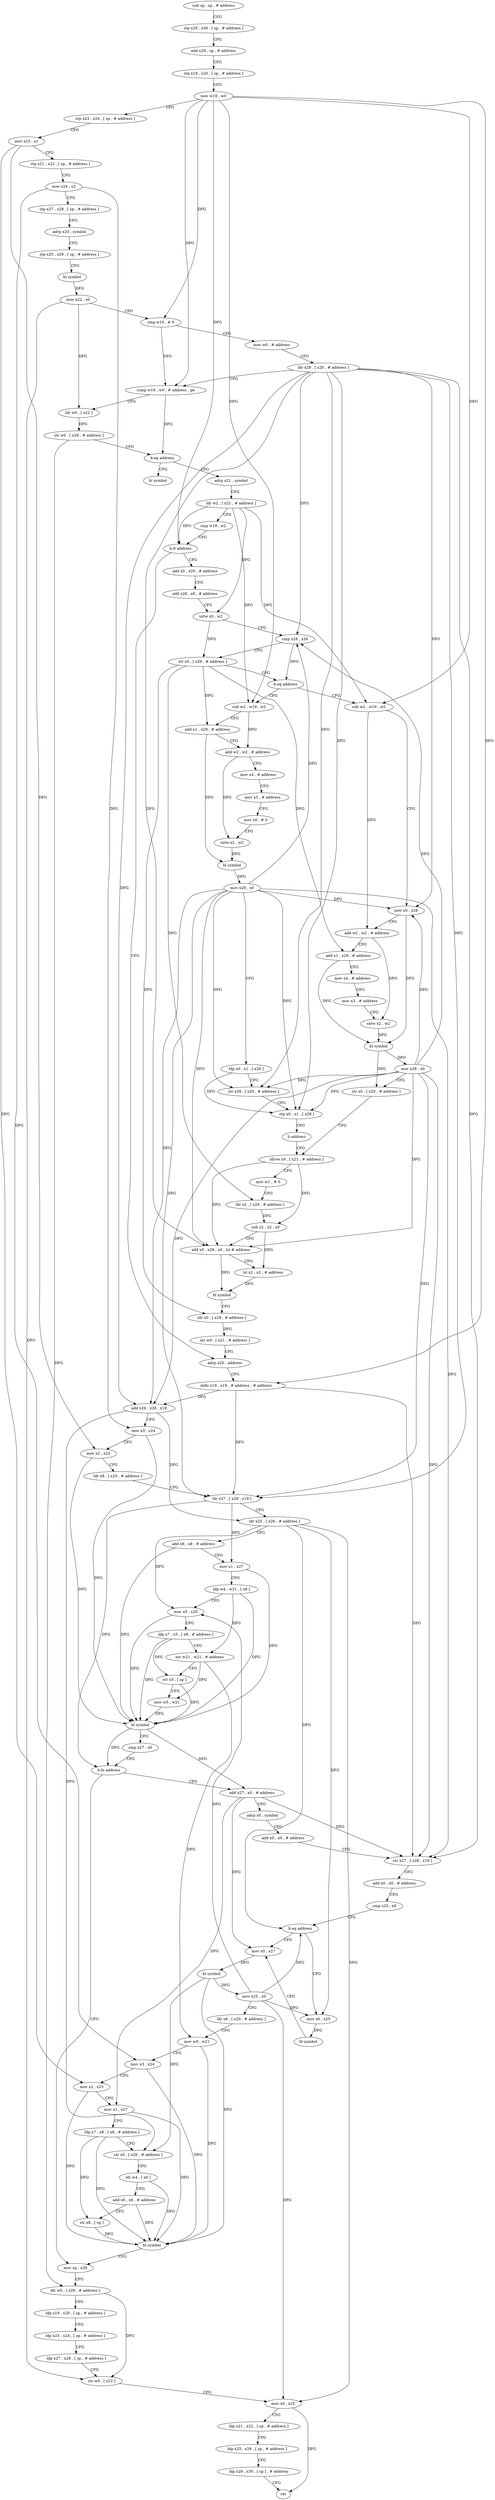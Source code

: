 digraph "func" {
"4233048" [label = "sub sp , sp , # address" ]
"4233052" [label = "stp x29 , x30 , [ sp , # address ]" ]
"4233056" [label = "add x29 , sp , # address" ]
"4233060" [label = "stp x19 , x20 , [ sp , # address ]" ]
"4233064" [label = "mov w19 , w0" ]
"4233068" [label = "stp x23 , x24 , [ sp , # address ]" ]
"4233072" [label = "mov x23 , x1" ]
"4233076" [label = "stp x21 , x22 , [ sp , # address ]" ]
"4233080" [label = "mov x24 , x2" ]
"4233084" [label = "stp x27 , x28 , [ sp , # address ]" ]
"4233088" [label = "adrp x20 , symbol" ]
"4233092" [label = "stp x25 , x26 , [ sp , # address ]" ]
"4233096" [label = "bl symbol" ]
"4233100" [label = "mov x22 , x0" ]
"4233104" [label = "cmp w19 , # 0" ]
"4233108" [label = "mov w0 , # address" ]
"4233112" [label = "ldr x28 , [ x20 , # address ]" ]
"4233116" [label = "ccmp w19 , w0 , # address , ge" ]
"4233120" [label = "ldr w0 , [ x22 ]" ]
"4233124" [label = "str w0 , [ x29 , # address ]" ]
"4233128" [label = "b.eq address" ]
"4233516" [label = "bl symbol" ]
"4233132" [label = "adrp x21 , symbol" ]
"4233136" [label = "ldr w2 , [ x21 , # address ]" ]
"4233140" [label = "cmp w19 , w2" ]
"4233144" [label = "b.lt address" ]
"4233248" [label = "adrp x20 , address" ]
"4233148" [label = "add x0 , x20 , # address" ]
"4233252" [label = "sbfiz x19 , x19 , # address , # address" ]
"4233256" [label = "add x26 , x28 , x19" ]
"4233260" [label = "mov x3 , x24" ]
"4233264" [label = "mov x2 , x23" ]
"4233268" [label = "ldr x8 , [ x20 , # address ]" ]
"4233272" [label = "ldr x27 , [ x28 , x19 ]" ]
"4233276" [label = "ldr x25 , [ x26 , # address ]" ]
"4233280" [label = "add x6 , x8 , # address" ]
"4233284" [label = "mov x1 , x27" ]
"4233288" [label = "ldp w4 , w21 , [ x8 ]" ]
"4233292" [label = "mov x0 , x25" ]
"4233296" [label = "ldp x7 , x5 , [ x8 , # address ]" ]
"4233300" [label = "orr w21 , w21 , # address" ]
"4233304" [label = "str x5 , [ sp ]" ]
"4233308" [label = "mov w5 , w21" ]
"4233312" [label = "bl symbol" ]
"4233316" [label = "cmp x27 , x0" ]
"4233320" [label = "b.hi address" ]
"4233416" [label = "mov sp , x29" ]
"4233324" [label = "add x27 , x0 , # address" ]
"4233152" [label = "add x26 , x0 , # address" ]
"4233156" [label = "sxtw x0 , w2" ]
"4233160" [label = "cmp x28 , x26" ]
"4233164" [label = "str x0 , [ x29 , # address ]" ]
"4233168" [label = "b.eq address" ]
"4233464" [label = "sub w2 , w19 , w2" ]
"4233172" [label = "sub w2 , w19 , w2" ]
"4233420" [label = "ldr w0 , [ x29 , # address ]" ]
"4233424" [label = "ldp x19 , x20 , [ sp , # address ]" ]
"4233428" [label = "ldp x23 , x24 , [ sp , # address ]" ]
"4233432" [label = "ldp x27 , x28 , [ sp , # address ]" ]
"4233436" [label = "str w0 , [ x22 ]" ]
"4233440" [label = "mov x0 , x25" ]
"4233444" [label = "ldp x21 , x22 , [ sp , # address ]" ]
"4233448" [label = "ldp x25 , x26 , [ sp , # address ]" ]
"4233452" [label = "ldp x29 , x30 , [ sp ] , # address" ]
"4233456" [label = "ret" ]
"4233328" [label = "adrp x0 , symbol" ]
"4233332" [label = "add x0 , x0 , # address" ]
"4233336" [label = "str x27 , [ x28 , x19 ]" ]
"4233340" [label = "add x0 , x0 , # address" ]
"4233344" [label = "cmp x25 , x0" ]
"4233348" [label = "b.eq address" ]
"4233360" [label = "mov x0 , x27" ]
"4233352" [label = "mov x0 , x25" ]
"4233468" [label = "add x1 , x29 , # address" ]
"4233472" [label = "add w2 , w2 , # address" ]
"4233476" [label = "mov x4 , # address" ]
"4233480" [label = "mov x3 , # address" ]
"4233484" [label = "mov x0 , # 0" ]
"4233488" [label = "sxtw x2 , w2" ]
"4233492" [label = "bl symbol" ]
"4233496" [label = "mov x28 , x0" ]
"4233500" [label = "ldp x0 , x1 , [ x26 ]" ]
"4233504" [label = "str x28 , [ x20 , # address ]" ]
"4233508" [label = "stp x0 , x1 , [ x28 ]" ]
"4233512" [label = "b address" ]
"4233212" [label = "ldrsw x0 , [ x21 , # address ]" ]
"4233176" [label = "mov x0 , x28" ]
"4233180" [label = "add w2 , w2 , # address" ]
"4233184" [label = "add x1 , x29 , # address" ]
"4233188" [label = "mov x4 , # address" ]
"4233192" [label = "mov x3 , # address" ]
"4233196" [label = "sxtw x2 , w2" ]
"4233200" [label = "bl symbol" ]
"4233204" [label = "mov x28 , x0" ]
"4233208" [label = "str x0 , [ x20 , # address ]" ]
"4233364" [label = "bl symbol" ]
"4233368" [label = "mov x25 , x0" ]
"4233372" [label = "ldr x6 , [ x20 , # address ]" ]
"4233376" [label = "mov w5 , w21" ]
"4233380" [label = "mov x3 , x24" ]
"4233384" [label = "mov x2 , x23" ]
"4233388" [label = "mov x1 , x27" ]
"4233392" [label = "ldp x7 , x8 , [ x6 , # address ]" ]
"4233396" [label = "str x0 , [ x26 , # address ]" ]
"4233400" [label = "ldr w4 , [ x6 ]" ]
"4233404" [label = "add x6 , x6 , # address" ]
"4233408" [label = "str x8 , [ sp ]" ]
"4233412" [label = "bl symbol" ]
"4233356" [label = "bl symbol" ]
"4233216" [label = "mov w1 , # 0" ]
"4233220" [label = "ldr x2 , [ x29 , # address ]" ]
"4233224" [label = "sub x2 , x2 , x0" ]
"4233228" [label = "add x0 , x28 , x0 , lsl # address" ]
"4233232" [label = "lsl x2 , x2 , # address" ]
"4233236" [label = "bl symbol" ]
"4233240" [label = "ldr x0 , [ x29 , # address ]" ]
"4233244" [label = "str w0 , [ x21 , # address ]" ]
"4233048" -> "4233052" [ label = "CFG" ]
"4233052" -> "4233056" [ label = "CFG" ]
"4233056" -> "4233060" [ label = "CFG" ]
"4233060" -> "4233064" [ label = "CFG" ]
"4233064" -> "4233068" [ label = "CFG" ]
"4233064" -> "4233104" [ label = "DFG" ]
"4233064" -> "4233116" [ label = "DFG" ]
"4233064" -> "4233144" [ label = "DFG" ]
"4233064" -> "4233252" [ label = "DFG" ]
"4233064" -> "4233464" [ label = "DFG" ]
"4233064" -> "4233172" [ label = "DFG" ]
"4233068" -> "4233072" [ label = "CFG" ]
"4233072" -> "4233076" [ label = "CFG" ]
"4233072" -> "4233264" [ label = "DFG" ]
"4233072" -> "4233384" [ label = "DFG" ]
"4233076" -> "4233080" [ label = "CFG" ]
"4233080" -> "4233084" [ label = "CFG" ]
"4233080" -> "4233260" [ label = "DFG" ]
"4233080" -> "4233380" [ label = "DFG" ]
"4233084" -> "4233088" [ label = "CFG" ]
"4233088" -> "4233092" [ label = "CFG" ]
"4233092" -> "4233096" [ label = "CFG" ]
"4233096" -> "4233100" [ label = "DFG" ]
"4233100" -> "4233104" [ label = "CFG" ]
"4233100" -> "4233120" [ label = "DFG" ]
"4233100" -> "4233436" [ label = "DFG" ]
"4233104" -> "4233108" [ label = "CFG" ]
"4233104" -> "4233116" [ label = "DFG" ]
"4233108" -> "4233112" [ label = "CFG" ]
"4233112" -> "4233116" [ label = "CFG" ]
"4233112" -> "4233256" [ label = "DFG" ]
"4233112" -> "4233272" [ label = "DFG" ]
"4233112" -> "4233160" [ label = "DFG" ]
"4233112" -> "4233336" [ label = "DFG" ]
"4233112" -> "4233504" [ label = "DFG" ]
"4233112" -> "4233508" [ label = "DFG" ]
"4233112" -> "4233176" [ label = "DFG" ]
"4233112" -> "4233228" [ label = "DFG" ]
"4233116" -> "4233120" [ label = "CFG" ]
"4233116" -> "4233128" [ label = "DFG" ]
"4233120" -> "4233124" [ label = "DFG" ]
"4233124" -> "4233128" [ label = "CFG" ]
"4233124" -> "4233420" [ label = "DFG" ]
"4233128" -> "4233516" [ label = "CFG" ]
"4233128" -> "4233132" [ label = "CFG" ]
"4233132" -> "4233136" [ label = "CFG" ]
"4233136" -> "4233140" [ label = "CFG" ]
"4233136" -> "4233144" [ label = "DFG" ]
"4233136" -> "4233156" [ label = "DFG" ]
"4233136" -> "4233464" [ label = "DFG" ]
"4233136" -> "4233172" [ label = "DFG" ]
"4233140" -> "4233144" [ label = "CFG" ]
"4233144" -> "4233248" [ label = "CFG" ]
"4233144" -> "4233148" [ label = "CFG" ]
"4233248" -> "4233252" [ label = "CFG" ]
"4233148" -> "4233152" [ label = "CFG" ]
"4233252" -> "4233256" [ label = "DFG" ]
"4233252" -> "4233272" [ label = "DFG" ]
"4233252" -> "4233336" [ label = "DFG" ]
"4233256" -> "4233260" [ label = "CFG" ]
"4233256" -> "4233276" [ label = "DFG" ]
"4233256" -> "4233396" [ label = "DFG" ]
"4233260" -> "4233264" [ label = "CFG" ]
"4233260" -> "4233312" [ label = "DFG" ]
"4233264" -> "4233268" [ label = "CFG" ]
"4233264" -> "4233312" [ label = "DFG" ]
"4233268" -> "4233272" [ label = "CFG" ]
"4233272" -> "4233276" [ label = "CFG" ]
"4233272" -> "4233284" [ label = "DFG" ]
"4233272" -> "4233320" [ label = "DFG" ]
"4233276" -> "4233280" [ label = "CFG" ]
"4233276" -> "4233292" [ label = "DFG" ]
"4233276" -> "4233440" [ label = "DFG" ]
"4233276" -> "4233348" [ label = "DFG" ]
"4233276" -> "4233352" [ label = "DFG" ]
"4233280" -> "4233284" [ label = "CFG" ]
"4233280" -> "4233312" [ label = "DFG" ]
"4233284" -> "4233288" [ label = "CFG" ]
"4233284" -> "4233312" [ label = "DFG" ]
"4233288" -> "4233292" [ label = "CFG" ]
"4233288" -> "4233312" [ label = "DFG" ]
"4233288" -> "4233300" [ label = "DFG" ]
"4233292" -> "4233296" [ label = "CFG" ]
"4233292" -> "4233312" [ label = "DFG" ]
"4233296" -> "4233300" [ label = "CFG" ]
"4233296" -> "4233312" [ label = "DFG" ]
"4233296" -> "4233304" [ label = "DFG" ]
"4233300" -> "4233304" [ label = "CFG" ]
"4233300" -> "4233308" [ label = "DFG" ]
"4233300" -> "4233376" [ label = "DFG" ]
"4233304" -> "4233308" [ label = "CFG" ]
"4233304" -> "4233312" [ label = "DFG" ]
"4233308" -> "4233312" [ label = "DFG" ]
"4233312" -> "4233316" [ label = "CFG" ]
"4233312" -> "4233320" [ label = "DFG" ]
"4233312" -> "4233324" [ label = "DFG" ]
"4233316" -> "4233320" [ label = "CFG" ]
"4233320" -> "4233416" [ label = "CFG" ]
"4233320" -> "4233324" [ label = "CFG" ]
"4233416" -> "4233420" [ label = "CFG" ]
"4233324" -> "4233328" [ label = "CFG" ]
"4233324" -> "4233336" [ label = "DFG" ]
"4233324" -> "4233360" [ label = "DFG" ]
"4233324" -> "4233388" [ label = "DFG" ]
"4233152" -> "4233156" [ label = "CFG" ]
"4233156" -> "4233160" [ label = "CFG" ]
"4233156" -> "4233164" [ label = "DFG" ]
"4233160" -> "4233164" [ label = "CFG" ]
"4233160" -> "4233168" [ label = "DFG" ]
"4233164" -> "4233168" [ label = "CFG" ]
"4233164" -> "4233220" [ label = "DFG" ]
"4233164" -> "4233240" [ label = "DFG" ]
"4233164" -> "4233468" [ label = "DFG" ]
"4233164" -> "4233184" [ label = "DFG" ]
"4233168" -> "4233464" [ label = "CFG" ]
"4233168" -> "4233172" [ label = "CFG" ]
"4233464" -> "4233468" [ label = "CFG" ]
"4233464" -> "4233472" [ label = "DFG" ]
"4233172" -> "4233176" [ label = "CFG" ]
"4233172" -> "4233180" [ label = "DFG" ]
"4233420" -> "4233424" [ label = "CFG" ]
"4233420" -> "4233436" [ label = "DFG" ]
"4233424" -> "4233428" [ label = "CFG" ]
"4233428" -> "4233432" [ label = "CFG" ]
"4233432" -> "4233436" [ label = "CFG" ]
"4233436" -> "4233440" [ label = "CFG" ]
"4233440" -> "4233444" [ label = "CFG" ]
"4233440" -> "4233456" [ label = "DFG" ]
"4233444" -> "4233448" [ label = "CFG" ]
"4233448" -> "4233452" [ label = "CFG" ]
"4233452" -> "4233456" [ label = "CFG" ]
"4233328" -> "4233332" [ label = "CFG" ]
"4233332" -> "4233336" [ label = "CFG" ]
"4233336" -> "4233340" [ label = "CFG" ]
"4233340" -> "4233344" [ label = "CFG" ]
"4233344" -> "4233348" [ label = "CFG" ]
"4233348" -> "4233360" [ label = "CFG" ]
"4233348" -> "4233352" [ label = "CFG" ]
"4233360" -> "4233364" [ label = "DFG" ]
"4233352" -> "4233356" [ label = "DFG" ]
"4233468" -> "4233472" [ label = "CFG" ]
"4233468" -> "4233492" [ label = "DFG" ]
"4233472" -> "4233476" [ label = "CFG" ]
"4233472" -> "4233488" [ label = "DFG" ]
"4233476" -> "4233480" [ label = "CFG" ]
"4233480" -> "4233484" [ label = "CFG" ]
"4233484" -> "4233488" [ label = "CFG" ]
"4233488" -> "4233492" [ label = "DFG" ]
"4233492" -> "4233496" [ label = "DFG" ]
"4233496" -> "4233500" [ label = "CFG" ]
"4233496" -> "4233160" [ label = "DFG" ]
"4233496" -> "4233256" [ label = "DFG" ]
"4233496" -> "4233272" [ label = "DFG" ]
"4233496" -> "4233336" [ label = "DFG" ]
"4233496" -> "4233504" [ label = "DFG" ]
"4233496" -> "4233508" [ label = "DFG" ]
"4233496" -> "4233176" [ label = "DFG" ]
"4233496" -> "4233228" [ label = "DFG" ]
"4233500" -> "4233504" [ label = "CFG" ]
"4233500" -> "4233508" [ label = "DFG" ]
"4233504" -> "4233508" [ label = "CFG" ]
"4233508" -> "4233512" [ label = "CFG" ]
"4233512" -> "4233212" [ label = "CFG" ]
"4233212" -> "4233216" [ label = "CFG" ]
"4233212" -> "4233224" [ label = "DFG" ]
"4233212" -> "4233228" [ label = "DFG" ]
"4233176" -> "4233180" [ label = "CFG" ]
"4233176" -> "4233200" [ label = "DFG" ]
"4233180" -> "4233184" [ label = "CFG" ]
"4233180" -> "4233196" [ label = "DFG" ]
"4233184" -> "4233188" [ label = "CFG" ]
"4233184" -> "4233200" [ label = "DFG" ]
"4233188" -> "4233192" [ label = "CFG" ]
"4233192" -> "4233196" [ label = "CFG" ]
"4233196" -> "4233200" [ label = "DFG" ]
"4233200" -> "4233204" [ label = "DFG" ]
"4233200" -> "4233208" [ label = "DFG" ]
"4233204" -> "4233208" [ label = "CFG" ]
"4233204" -> "4233160" [ label = "DFG" ]
"4233204" -> "4233504" [ label = "DFG" ]
"4233204" -> "4233176" [ label = "DFG" ]
"4233204" -> "4233256" [ label = "DFG" ]
"4233204" -> "4233272" [ label = "DFG" ]
"4233204" -> "4233336" [ label = "DFG" ]
"4233204" -> "4233508" [ label = "DFG" ]
"4233204" -> "4233228" [ label = "DFG" ]
"4233208" -> "4233212" [ label = "CFG" ]
"4233364" -> "4233368" [ label = "DFG" ]
"4233364" -> "4233396" [ label = "DFG" ]
"4233364" -> "4233412" [ label = "DFG" ]
"4233368" -> "4233372" [ label = "CFG" ]
"4233368" -> "4233292" [ label = "DFG" ]
"4233368" -> "4233440" [ label = "DFG" ]
"4233368" -> "4233348" [ label = "DFG" ]
"4233368" -> "4233352" [ label = "DFG" ]
"4233372" -> "4233376" [ label = "CFG" ]
"4233376" -> "4233380" [ label = "CFG" ]
"4233376" -> "4233412" [ label = "DFG" ]
"4233380" -> "4233384" [ label = "CFG" ]
"4233380" -> "4233412" [ label = "DFG" ]
"4233384" -> "4233388" [ label = "CFG" ]
"4233384" -> "4233412" [ label = "DFG" ]
"4233388" -> "4233392" [ label = "CFG" ]
"4233388" -> "4233412" [ label = "DFG" ]
"4233392" -> "4233396" [ label = "CFG" ]
"4233392" -> "4233412" [ label = "DFG" ]
"4233392" -> "4233408" [ label = "DFG" ]
"4233396" -> "4233400" [ label = "CFG" ]
"4233400" -> "4233404" [ label = "CFG" ]
"4233400" -> "4233412" [ label = "DFG" ]
"4233404" -> "4233408" [ label = "CFG" ]
"4233404" -> "4233412" [ label = "DFG" ]
"4233408" -> "4233412" [ label = "DFG" ]
"4233412" -> "4233416" [ label = "CFG" ]
"4233356" -> "4233360" [ label = "CFG" ]
"4233216" -> "4233220" [ label = "CFG" ]
"4233220" -> "4233224" [ label = "DFG" ]
"4233224" -> "4233228" [ label = "CFG" ]
"4233224" -> "4233232" [ label = "DFG" ]
"4233228" -> "4233232" [ label = "CFG" ]
"4233228" -> "4233236" [ label = "DFG" ]
"4233232" -> "4233236" [ label = "DFG" ]
"4233236" -> "4233240" [ label = "CFG" ]
"4233240" -> "4233244" [ label = "DFG" ]
"4233244" -> "4233248" [ label = "CFG" ]
}
